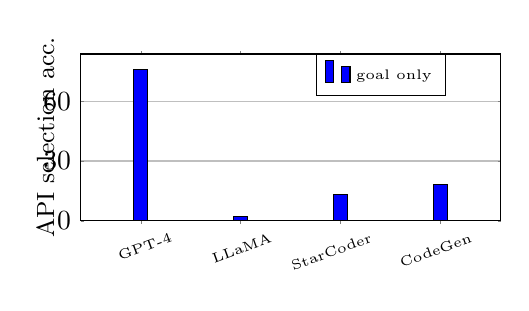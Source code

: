 \begin{tikzpicture}[]
    \begin{axis}[
        ybar=0.0cm,
        % Size
        width=0.57\linewidth,
        height=3.7cm,
        bar width=5pt,
        enlarge x limits=0.2,
        ymajorgrids,
        % Axes
        ylabel={API selection acc.},
        ymin=0,
        xtick=data,
        ytick={0, 30, 60, 90},
        x tick label style={xshift=3ex,rotate=20,anchor=east,yshift=-4pt,font=\tiny},
        y label style={yshift=-2.5ex, font=\small},
        symbolic x coords = {GPT-4, LLaMA, StarCoder, CodeGen},
        tickwidth         = 1pt,
        % Legend
        legend style={
            at={(0.715,1)},
            anchor=north,
            legend columns=1,
            font=\tiny,
            /tikz/every even column/.append style={column sep=0.cm, row sep=-2pt},
        },
        ]
        
        % goal only, with "To achieve this request, utilize Curl to make a GET request and call the OpenWeather API. (Answer in code only)"
        \addplot[black, fill=blue] coordinates { 
            (GPT-4, 76)
            % (LLaMA, 11)
            % (NeoX-20b, 28)
            (LLaMA, 2)
            (CodeGen, 18)
            (StarCoder, 13)
        };

        % % API doc + goal, with "(Answer in code only)"
        % \addplot[black, fill=red, postaction={pattern=north east lines}] coordinates {
        %     (GPT-4, 99)
        %     % (LLaMA, 14)
        %     % (NeoX-20b, 68)
        %     % (CodeGen, 59)
        %     (LLaMA, 33)
        %     (StarCoder, 3)
        % };
                    
        % Some legend hacks
        \legend{}
        \addlegendimage{black, fill=blue}
        \addlegendentry{goal only}
        % \addlegendimage{black, fill=red, postaction={pattern=north east lines}}
        % \addlegendentry{API doc + goal}
    \end{axis}
\end{tikzpicture}